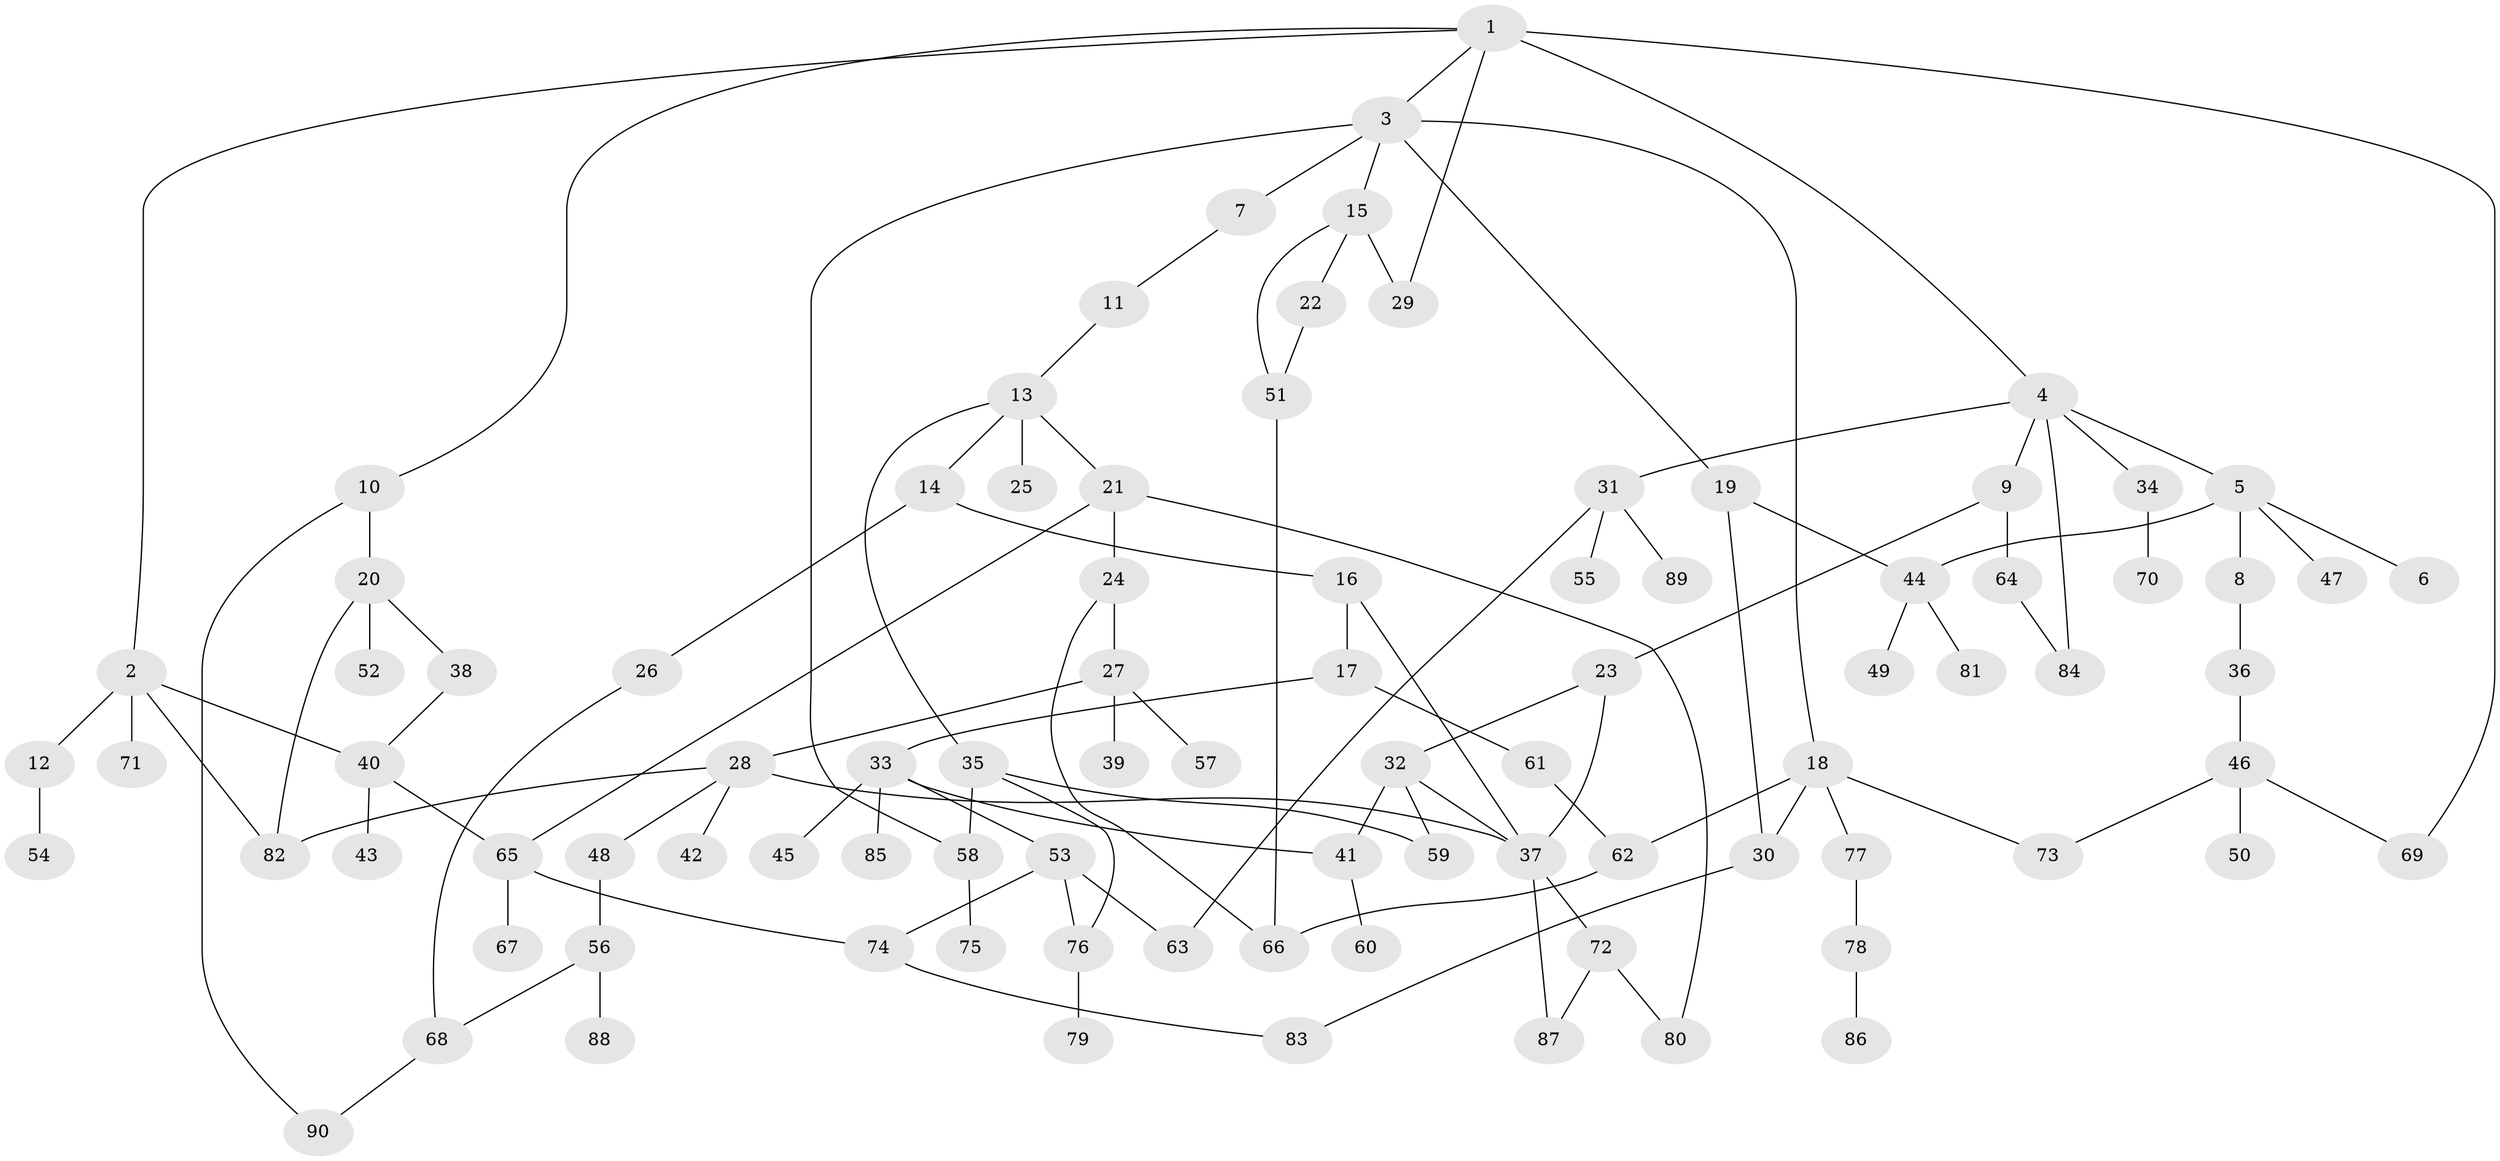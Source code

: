// coarse degree distribution, {3: 0.1111111111111111, 1: 0.4166666666666667, 2: 0.2777777777777778, 8: 0.027777777777777776, 4: 0.05555555555555555, 5: 0.027777777777777776, 12: 0.027777777777777776, 7: 0.027777777777777776, 11: 0.027777777777777776}
// Generated by graph-tools (version 1.1) at 2025/44/03/04/25 21:44:48]
// undirected, 90 vertices, 117 edges
graph export_dot {
graph [start="1"]
  node [color=gray90,style=filled];
  1;
  2;
  3;
  4;
  5;
  6;
  7;
  8;
  9;
  10;
  11;
  12;
  13;
  14;
  15;
  16;
  17;
  18;
  19;
  20;
  21;
  22;
  23;
  24;
  25;
  26;
  27;
  28;
  29;
  30;
  31;
  32;
  33;
  34;
  35;
  36;
  37;
  38;
  39;
  40;
  41;
  42;
  43;
  44;
  45;
  46;
  47;
  48;
  49;
  50;
  51;
  52;
  53;
  54;
  55;
  56;
  57;
  58;
  59;
  60;
  61;
  62;
  63;
  64;
  65;
  66;
  67;
  68;
  69;
  70;
  71;
  72;
  73;
  74;
  75;
  76;
  77;
  78;
  79;
  80;
  81;
  82;
  83;
  84;
  85;
  86;
  87;
  88;
  89;
  90;
  1 -- 2;
  1 -- 3;
  1 -- 4;
  1 -- 10;
  1 -- 29;
  1 -- 69;
  2 -- 12;
  2 -- 71;
  2 -- 82;
  2 -- 40;
  3 -- 7;
  3 -- 15;
  3 -- 18;
  3 -- 19;
  3 -- 58;
  4 -- 5;
  4 -- 9;
  4 -- 31;
  4 -- 34;
  4 -- 84;
  5 -- 6;
  5 -- 8;
  5 -- 47;
  5 -- 44;
  7 -- 11;
  8 -- 36;
  9 -- 23;
  9 -- 64;
  10 -- 20;
  10 -- 90;
  11 -- 13;
  12 -- 54;
  13 -- 14;
  13 -- 21;
  13 -- 25;
  13 -- 35;
  14 -- 16;
  14 -- 26;
  15 -- 22;
  15 -- 29;
  15 -- 51;
  16 -- 17;
  16 -- 37;
  17 -- 33;
  17 -- 61;
  18 -- 30;
  18 -- 73;
  18 -- 77;
  18 -- 62;
  19 -- 44;
  19 -- 30;
  20 -- 38;
  20 -- 52;
  20 -- 82;
  21 -- 24;
  21 -- 80;
  21 -- 65;
  22 -- 51;
  23 -- 32;
  23 -- 37;
  24 -- 27;
  24 -- 66;
  26 -- 68;
  27 -- 28;
  27 -- 39;
  27 -- 57;
  28 -- 42;
  28 -- 48;
  28 -- 37;
  28 -- 82;
  30 -- 83;
  31 -- 55;
  31 -- 89;
  31 -- 63;
  32 -- 41;
  32 -- 37;
  32 -- 59;
  33 -- 41;
  33 -- 45;
  33 -- 53;
  33 -- 85;
  34 -- 70;
  35 -- 59;
  35 -- 76;
  35 -- 58;
  36 -- 46;
  37 -- 72;
  37 -- 87;
  38 -- 40;
  40 -- 43;
  40 -- 65;
  41 -- 60;
  44 -- 49;
  44 -- 81;
  46 -- 50;
  46 -- 69;
  46 -- 73;
  48 -- 56;
  51 -- 66;
  53 -- 63;
  53 -- 76;
  53 -- 74;
  56 -- 88;
  56 -- 68;
  58 -- 75;
  61 -- 62;
  62 -- 66;
  64 -- 84;
  65 -- 67;
  65 -- 74;
  68 -- 90;
  72 -- 80;
  72 -- 87;
  74 -- 83;
  76 -- 79;
  77 -- 78;
  78 -- 86;
}
